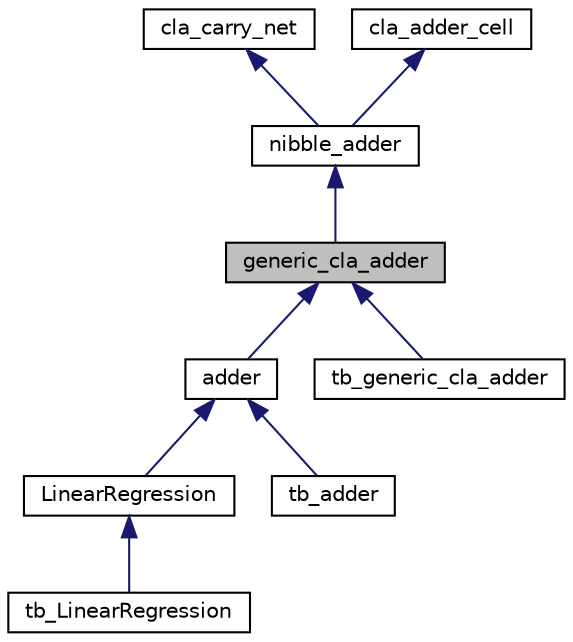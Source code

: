digraph "generic_cla_adder"
{
  edge [fontname="Helvetica",fontsize="10",labelfontname="Helvetica",labelfontsize="10"];
  node [fontname="Helvetica",fontsize="10",shape=record];
  Node0 [label="generic_cla_adder",height=0.2,width=0.4,color="black", fillcolor="grey75", style="filled", fontcolor="black"];
  Node1 -> Node0 [dir="back",color="midnightblue",fontsize="10",style="solid"];
  Node1 [label="nibble_adder",height=0.2,width=0.4,color="black", fillcolor="white", style="filled",URL="$classnibble__adder.html",tooltip="Addizionatore con carry-lookahead a quattro bit.La cella somma tra loro due addendi ed un carry in in..."];
  Node2 -> Node1 [dir="back",color="midnightblue",fontsize="10",style="solid"];
  Node2 [label="cla_carry_net",height=0.2,width=0.4,color="black", fillcolor="white", style="filled",URL="$classcla__carry__net.html",tooltip="Rete logica di calcolo dei riporti per un addizionatore a quattro bit con carry lookahead.Permette di anticipare il calcolo dei riporti usando le funzioni \"propagazione\" e \"generazione\" prodotte dai singoli blocchi cla_adder_cell, in modo da ridurre tempo necessario ad effettuare il calcolo di tutti i carry, quindi il tempo necessario a completare la somma. Questo blocco calcola solo i carry, pertanto va connesso ai blocchi cla_adder_cell, per il calcolo materiale della somma, così come indicato dallo schema seguente, il quale rappresenta lo schema completo di un addizionatore a quattro bit:   <div align=&#39;center&#39;>  <img src=\"../../Doc/schemes/nibble_adder.jpg\"/>  </div>  . "];
  Node3 -> Node1 [dir="back",color="midnightblue",fontsize="10",style="solid"];
  Node3 [label="cla_adder_cell",height=0.2,width=0.4,color="black", fillcolor="white", style="filled",URL="$classcla__adder__cell.html",tooltip="Cella base di un addizionatore con carry-lookahead.La cella somma tra loro due addendi ed un carry in..."];
  Node0 -> Node4 [dir="back",color="midnightblue",fontsize="10",style="solid"];
  Node4 [label="adder",height=0.2,width=0.4,color="black", fillcolor="white", style="filled",URL="$classadder.html"];
  Node4 -> Node5 [dir="back",color="midnightblue",fontsize="10",style="solid"];
  Node5 [label="LinearRegression",height=0.2,width=0.4,color="black", fillcolor="white", style="filled",URL="$class_linear_regression.html"];
  Node5 -> Node6 [dir="back",color="midnightblue",fontsize="10",style="solid"];
  Node6 [label="tb_LinearRegression",height=0.2,width=0.4,color="black", fillcolor="white", style="filled",URL="$classtb___linear_regression.html"];
  Node4 -> Node7 [dir="back",color="midnightblue",fontsize="10",style="solid"];
  Node7 [label="tb_adder",height=0.2,width=0.4,color="black", fillcolor="white", style="filled",URL="$classtb__adder.html"];
  Node0 -> Node8 [dir="back",color="midnightblue",fontsize="10",style="solid"];
  Node8 [label="tb_generic_cla_adder",height=0.2,width=0.4,color="black", fillcolor="white", style="filled",URL="$classtb__generic__cla__adder.html"];
}
